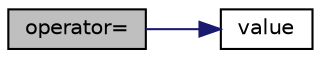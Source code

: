 digraph "operator="
{
  bgcolor="transparent";
  edge [fontname="Helvetica",fontsize="10",labelfontname="Helvetica",labelfontsize="10"];
  node [fontname="Helvetica",fontsize="10",shape=record];
  rankdir="LR";
  Node774 [label="operator=",height=0.2,width=0.4,color="black", fillcolor="grey75", style="filled", fontcolor="black"];
  Node774 -> Node775 [color="midnightblue",fontsize="10",style="solid",fontname="Helvetica"];
  Node775 [label="value",height=0.2,width=0.4,color="black",URL="$a23341.html#a6aa9f99925da07d8bb874f46b238148f",tooltip="Return value. "];
}
